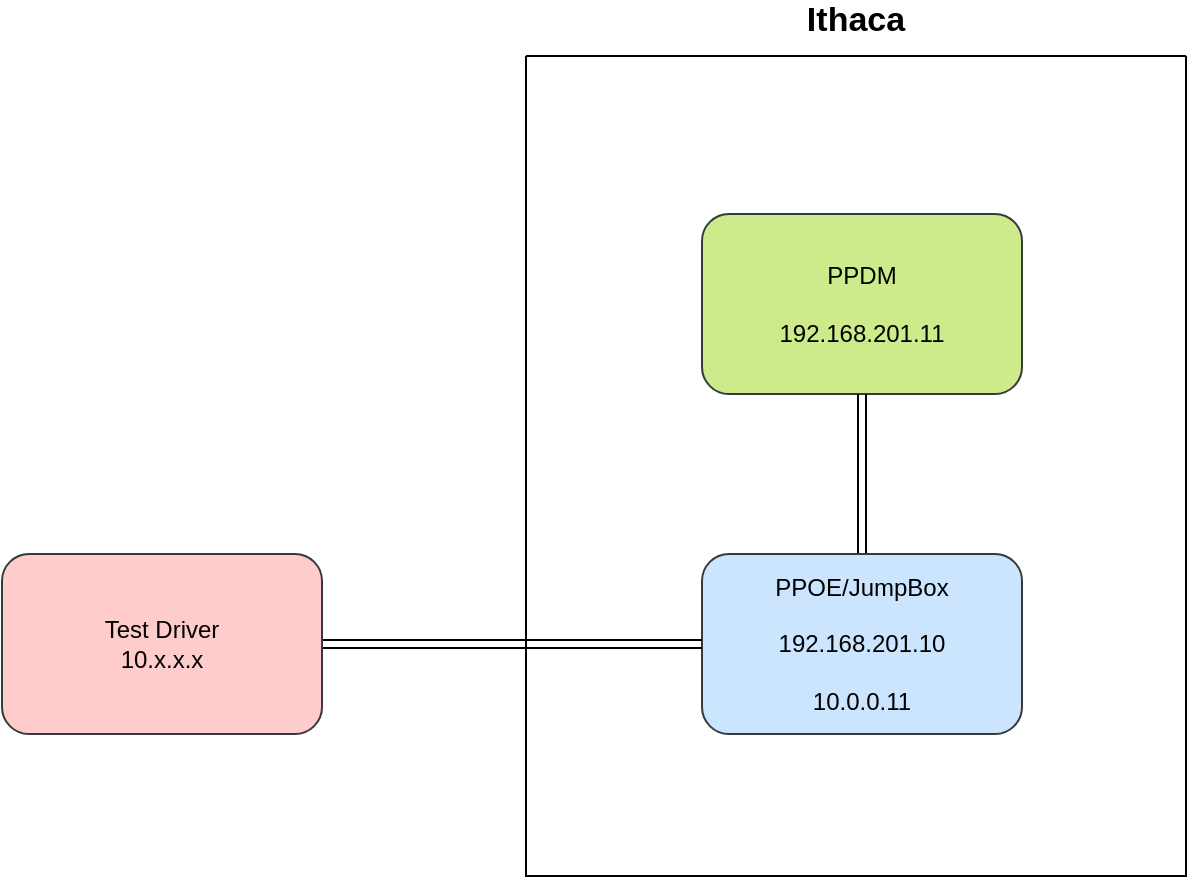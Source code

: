 <mxfile version="18.1.3" type="github" pages="6">
  <diagram id="Bkxy50IKsiNKSiQMQ5GI" name="第 1 页">
    <mxGraphModel dx="1422" dy="762" grid="1" gridSize="10" guides="1" tooltips="1" connect="1" arrows="1" fold="1" page="1" pageScale="1" pageWidth="850" pageHeight="1100" math="0" shadow="0">
      <root>
        <mxCell id="0" />
        <mxCell id="1" parent="0" />
        <mxCell id="oga4YW_WkxTU_n4CCLQq-3" value="Ithaca&#xa;&#xa;" style="swimlane;startSize=0;fontSize=17;" parent="1" vertex="1">
          <mxGeometry x="420" y="170" width="330" height="410" as="geometry" />
        </mxCell>
        <mxCell id="oga4YW_WkxTU_n4CCLQq-4" value="PPDM&lt;br&gt;&lt;br&gt;192.168.201.11" style="rounded=1;whiteSpace=wrap;html=1;fillColor=#cdeb8b;strokeColor=#36393d;" parent="oga4YW_WkxTU_n4CCLQq-3" vertex="1">
          <mxGeometry x="88" y="79" width="160" height="90" as="geometry" />
        </mxCell>
        <mxCell id="oga4YW_WkxTU_n4CCLQq-8" style="edgeStyle=orthogonalEdgeStyle;shape=link;rounded=0;orthogonalLoop=1;jettySize=auto;html=1;exitX=0.5;exitY=0;exitDx=0;exitDy=0;entryX=0.5;entryY=1;entryDx=0;entryDy=0;strokeWidth=1;" parent="oga4YW_WkxTU_n4CCLQq-3" source="oga4YW_WkxTU_n4CCLQq-5" target="oga4YW_WkxTU_n4CCLQq-4" edge="1">
          <mxGeometry relative="1" as="geometry" />
        </mxCell>
        <mxCell id="oga4YW_WkxTU_n4CCLQq-5" value="PPOE/JumpBox&lt;br&gt;&lt;br&gt;192.168.201.10&lt;br&gt;&lt;br&gt;10.0.0.11" style="rounded=1;whiteSpace=wrap;html=1;fillColor=#cce5ff;strokeColor=#36393d;" parent="oga4YW_WkxTU_n4CCLQq-3" vertex="1">
          <mxGeometry x="88" y="249" width="160" height="90" as="geometry" />
        </mxCell>
        <mxCell id="oga4YW_WkxTU_n4CCLQq-7" style="edgeStyle=orthogonalEdgeStyle;rounded=0;orthogonalLoop=1;jettySize=auto;html=1;exitX=1;exitY=0.5;exitDx=0;exitDy=0;strokeWidth=1;shape=link;" parent="1" source="oga4YW_WkxTU_n4CCLQq-6" target="oga4YW_WkxTU_n4CCLQq-5" edge="1">
          <mxGeometry relative="1" as="geometry" />
        </mxCell>
        <mxCell id="oga4YW_WkxTU_n4CCLQq-6" value="Test Driver&lt;br&gt;10.x.x.x" style="rounded=1;whiteSpace=wrap;html=1;fillColor=#ffcccc;strokeColor=#36393d;" parent="1" vertex="1">
          <mxGeometry x="158" y="419" width="160" height="90" as="geometry" />
        </mxCell>
      </root>
    </mxGraphModel>
  </diagram>
  <diagram id="jf82Mrod2rwPMMLKsx6l" name="第 2 页">
    <mxGraphModel dx="1422" dy="762" grid="1" gridSize="10" guides="1" tooltips="1" connect="1" arrows="1" fold="1" page="1" pageScale="1" pageWidth="850" pageHeight="1100" math="0" shadow="0">
      <root>
        <mxCell id="0" />
        <mxCell id="1" parent="0" />
        <mxCell id="huHhBWfmgGST86GyLKiZ-1" value="Ithaca&#xa;&#xa;" style="swimlane;startSize=0;fontSize=17;" parent="1" vertex="1">
          <mxGeometry x="420" y="170" width="330" height="410" as="geometry" />
        </mxCell>
        <mxCell id="huHhBWfmgGST86GyLKiZ-2" value="PPDM&lt;br&gt;&lt;br&gt;192.168.201.11&lt;br&gt;&lt;br&gt;&lt;font color=&quot;#cc0000&quot;&gt;&lt;b&gt;10.0.0.11&lt;/b&gt;&lt;/font&gt;" style="rounded=1;whiteSpace=wrap;html=1;fillColor=#cdeb8b;strokeColor=#36393d;" parent="huHhBWfmgGST86GyLKiZ-1" vertex="1">
          <mxGeometry x="88" y="79" width="160" height="90" as="geometry" />
        </mxCell>
        <mxCell id="huHhBWfmgGST86GyLKiZ-3" style="edgeStyle=orthogonalEdgeStyle;shape=link;rounded=0;orthogonalLoop=1;jettySize=auto;html=1;exitX=0.5;exitY=0;exitDx=0;exitDy=0;entryX=0.5;entryY=1;entryDx=0;entryDy=0;strokeWidth=1;" parent="huHhBWfmgGST86GyLKiZ-1" source="huHhBWfmgGST86GyLKiZ-4" target="huHhBWfmgGST86GyLKiZ-2" edge="1">
          <mxGeometry relative="1" as="geometry" />
        </mxCell>
        <mxCell id="huHhBWfmgGST86GyLKiZ-4" value="PPOE/JumpBox&lt;br&gt;&lt;br&gt;192.168.201.10&lt;br&gt;&lt;br&gt;10.0.0.10" style="rounded=1;whiteSpace=wrap;html=1;fillColor=#cce5ff;strokeColor=#36393d;" parent="huHhBWfmgGST86GyLKiZ-1" vertex="1">
          <mxGeometry x="88" y="249" width="160" height="90" as="geometry" />
        </mxCell>
        <mxCell id="huHhBWfmgGST86GyLKiZ-5" style="edgeStyle=orthogonalEdgeStyle;rounded=0;orthogonalLoop=1;jettySize=auto;html=1;exitX=1;exitY=0.25;exitDx=0;exitDy=0;strokeWidth=1;shape=link;entryX=0;entryY=0.75;entryDx=0;entryDy=0;strokeColor=#7EA6E0;" parent="1" source="huHhBWfmgGST86GyLKiZ-6" target="huHhBWfmgGST86GyLKiZ-2" edge="1">
          <mxGeometry relative="1" as="geometry" />
        </mxCell>
        <mxCell id="huHhBWfmgGST86GyLKiZ-7" style="edgeStyle=orthogonalEdgeStyle;rounded=0;orthogonalLoop=1;jettySize=auto;html=1;exitX=1;exitY=0.75;exitDx=0;exitDy=0;entryX=0;entryY=0.75;entryDx=0;entryDy=0;fontSize=17;fontColor=#CC0000;strokeWidth=1;shape=link;" parent="1" source="huHhBWfmgGST86GyLKiZ-6" target="huHhBWfmgGST86GyLKiZ-4" edge="1">
          <mxGeometry relative="1" as="geometry" />
        </mxCell>
        <mxCell id="huHhBWfmgGST86GyLKiZ-6" value="Test Driver&lt;br&gt;10.0.0.12" style="rounded=1;whiteSpace=wrap;html=1;fillColor=#ffcccc;strokeColor=#36393d;" parent="1" vertex="1">
          <mxGeometry x="158" y="419" width="160" height="90" as="geometry" />
        </mxCell>
      </root>
    </mxGraphModel>
  </diagram>
  <diagram id="4EUXxtqfrRbzzdeaVtAf" name="第 3 页">
    <mxGraphModel dx="1422" dy="762" grid="1" gridSize="10" guides="1" tooltips="1" connect="1" arrows="1" fold="1" page="1" pageScale="1" pageWidth="850" pageHeight="1100" math="0" shadow="0">
      <root>
        <mxCell id="0" />
        <mxCell id="1" parent="0" />
        <mxCell id="S4fum4pn6ugWSmS63CW3-1" value="Ithaca&#xa;&#xa;" style="swimlane;startSize=0;fontSize=17;" parent="1" vertex="1">
          <mxGeometry x="420" y="170" width="330" height="410" as="geometry" />
        </mxCell>
        <mxCell id="S4fum4pn6ugWSmS63CW3-2" value="PPDM&lt;br&gt;&lt;br&gt;192.168.201.11" style="rounded=1;whiteSpace=wrap;html=1;fillColor=#cdeb8b;strokeColor=#36393d;" parent="S4fum4pn6ugWSmS63CW3-1" vertex="1">
          <mxGeometry x="88" y="79" width="160" height="90" as="geometry" />
        </mxCell>
        <mxCell id="S4fum4pn6ugWSmS63CW3-3" style="edgeStyle=orthogonalEdgeStyle;shape=link;rounded=0;orthogonalLoop=1;jettySize=auto;html=1;exitX=0.25;exitY=0;exitDx=0;exitDy=0;entryX=0.25;entryY=1;entryDx=0;entryDy=0;strokeWidth=1;" parent="S4fum4pn6ugWSmS63CW3-1" source="S4fum4pn6ugWSmS63CW3-4" target="S4fum4pn6ugWSmS63CW3-2" edge="1">
          <mxGeometry relative="1" as="geometry" />
        </mxCell>
        <mxCell id="S4fum4pn6ugWSmS63CW3-8" style="edgeStyle=orthogonalEdgeStyle;shape=link;rounded=0;orthogonalLoop=1;jettySize=auto;html=1;exitX=0.75;exitY=0;exitDx=0;exitDy=0;entryX=0.75;entryY=1;entryDx=0;entryDy=0;fontSize=17;fontColor=#CC0000;strokeColor=#7EA6E0;strokeWidth=1;" parent="S4fum4pn6ugWSmS63CW3-1" source="S4fum4pn6ugWSmS63CW3-4" target="S4fum4pn6ugWSmS63CW3-2" edge="1">
          <mxGeometry relative="1" as="geometry" />
        </mxCell>
        <mxCell id="S4fum4pn6ugWSmS63CW3-4" value="PPOE/JumpBox&lt;br&gt;&lt;br&gt;192.168.201.10&lt;br&gt;&lt;br&gt;10.0.0.10" style="rounded=1;whiteSpace=wrap;html=1;fillColor=#cce5ff;strokeColor=#36393d;" parent="S4fum4pn6ugWSmS63CW3-1" vertex="1">
          <mxGeometry x="88" y="249" width="160" height="90" as="geometry" />
        </mxCell>
        <mxCell id="S4fum4pn6ugWSmS63CW3-9" value="Port 22" style="text;html=1;strokeColor=none;fillColor=none;align=center;verticalAlign=middle;whiteSpace=wrap;rounded=0;fontSize=11;fontColor=#7EA6E0;" parent="S4fum4pn6ugWSmS63CW3-1" vertex="1">
          <mxGeometry x="200" y="169" width="60" height="30" as="geometry" />
        </mxCell>
        <mxCell id="S4fum4pn6ugWSmS63CW3-10" value="Port 22" style="text;html=1;strokeColor=none;fillColor=none;align=center;verticalAlign=middle;whiteSpace=wrap;rounded=0;fontSize=11;fontColor=#000000;" parent="S4fum4pn6ugWSmS63CW3-1" vertex="1">
          <mxGeometry x="40" y="270" width="60" height="30" as="geometry" />
        </mxCell>
        <mxCell id="S4fum4pn6ugWSmS63CW3-11" value="Port 3022" style="text;html=1;strokeColor=none;fillColor=none;align=center;verticalAlign=middle;whiteSpace=wrap;rounded=0;fontSize=11;fontColor=#7EA6E0;" parent="S4fum4pn6ugWSmS63CW3-1" vertex="1">
          <mxGeometry x="31" y="315" width="60" height="30" as="geometry" />
        </mxCell>
        <mxCell id="S4fum4pn6ugWSmS63CW3-5" style="edgeStyle=orthogonalEdgeStyle;rounded=0;orthogonalLoop=1;jettySize=auto;html=1;exitX=1;exitY=0.75;exitDx=0;exitDy=0;strokeWidth=1;shape=link;entryX=0;entryY=0.75;entryDx=0;entryDy=0;strokeColor=#7EA6E0;" parent="1" source="S4fum4pn6ugWSmS63CW3-7" target="S4fum4pn6ugWSmS63CW3-4" edge="1">
          <mxGeometry relative="1" as="geometry" />
        </mxCell>
        <mxCell id="S4fum4pn6ugWSmS63CW3-6" style="edgeStyle=orthogonalEdgeStyle;rounded=0;orthogonalLoop=1;jettySize=auto;html=1;exitX=1;exitY=0.5;exitDx=0;exitDy=0;entryX=0;entryY=0.5;entryDx=0;entryDy=0;fontSize=17;fontColor=#CC0000;strokeWidth=1;shape=link;" parent="1" source="S4fum4pn6ugWSmS63CW3-7" target="S4fum4pn6ugWSmS63CW3-4" edge="1">
          <mxGeometry relative="1" as="geometry" />
        </mxCell>
        <mxCell id="S4fum4pn6ugWSmS63CW3-7" value="Test Driver&lt;br&gt;10.0.0.12" style="rounded=1;whiteSpace=wrap;html=1;fillColor=#ffcccc;strokeColor=#36393d;" parent="1" vertex="1">
          <mxGeometry x="158" y="419" width="160" height="90" as="geometry" />
        </mxCell>
      </root>
    </mxGraphModel>
  </diagram>
  <diagram id="jiqRZBYGb6HS4rSXDM1a" name="第 4 页">
    <mxGraphModel dx="1422" dy="762" grid="1" gridSize="10" guides="1" tooltips="1" connect="1" arrows="1" fold="1" page="1" pageScale="1" pageWidth="850" pageHeight="1100" math="0" shadow="0">
      <root>
        <mxCell id="0" />
        <mxCell id="1" parent="0" />
        <mxCell id="AjXgu7dC_Tw2mL1GwCkU-11" value="Test Driver&lt;br&gt;10.0.0.12&lt;br&gt;&lt;br&gt;&lt;br&gt;&lt;br&gt;&lt;br&gt;&lt;br&gt;&lt;br&gt;&lt;br&gt;&lt;br&gt;" style="rounded=1;whiteSpace=wrap;html=1;fillColor=#ffcccc;strokeColor=#36393d;" vertex="1" parent="1">
          <mxGeometry x="158" y="360" width="160" height="193" as="geometry" />
        </mxCell>
        <mxCell id="AjXgu7dC_Tw2mL1GwCkU-17" value="ecdm_build" style="sketch=0;outlineConnect=0;strokeColor=#d79b00;fillColor=#ffe6cc;dashed=0;verticalLabelPosition=bottom;verticalAlign=top;align=center;html=1;fontSize=12;fontStyle=0;aspect=fixed;shape=mxgraph.aws4.resourceIcon;resIcon=mxgraph.aws4.container_1;points=[[1,0.14,0,0,0],[1,0.29,0,0,0],[1,0.43,0,0,0],[1,0.57,0,0,0],[1,0.71,0,0,0],[1,0.86,0,0,0]];" vertex="1" parent="1">
          <mxGeometry x="188" y="424" width="100" height="100" as="geometry" />
        </mxCell>
        <mxCell id="AjXgu7dC_Tw2mL1GwCkU-10" style="edgeStyle=orthogonalEdgeStyle;rounded=0;orthogonalLoop=1;jettySize=auto;html=1;exitX=1;exitY=0.43;exitDx=0;exitDy=0;entryX=0;entryY=0.5;entryDx=0;entryDy=0;fontSize=17;fontColor=#CC0000;strokeWidth=1;shape=link;exitPerimeter=0;" edge="1" parent="1" source="AjXgu7dC_Tw2mL1GwCkU-17" target="AjXgu7dC_Tw2mL1GwCkU-2">
          <mxGeometry relative="1" as="geometry">
            <mxPoint x="508" y="464" as="targetPoint" />
          </mxGeometry>
        </mxCell>
        <mxCell id="QoyC1nqT-qD0J6lp7DfW-13" value="Ithaca&#xa;&#xa;" style="swimlane;startSize=0;fontSize=17;fillColor=#dae8fc;strokeColor=#6c8ebf;" vertex="1" parent="1">
          <mxGeometry x="420" y="660" width="330" height="410" as="geometry" />
        </mxCell>
        <mxCell id="QoyC1nqT-qD0J6lp7DfW-14" value="PPDM&lt;br&gt;&lt;br&gt;192.168.201.11" style="rounded=1;whiteSpace=wrap;html=1;fillColor=#cdeb8b;strokeColor=#36393d;" vertex="1" parent="QoyC1nqT-qD0J6lp7DfW-13">
          <mxGeometry x="88" y="79" width="160" height="90" as="geometry" />
        </mxCell>
        <mxCell id="QoyC1nqT-qD0J6lp7DfW-15" style="edgeStyle=orthogonalEdgeStyle;shape=link;rounded=0;orthogonalLoop=1;jettySize=auto;html=1;exitX=0.25;exitY=0;exitDx=0;exitDy=0;entryX=0.25;entryY=1;entryDx=0;entryDy=0;strokeWidth=1;" edge="1" parent="QoyC1nqT-qD0J6lp7DfW-13" source="QoyC1nqT-qD0J6lp7DfW-17" target="QoyC1nqT-qD0J6lp7DfW-14">
          <mxGeometry relative="1" as="geometry" />
        </mxCell>
        <mxCell id="QoyC1nqT-qD0J6lp7DfW-16" style="edgeStyle=orthogonalEdgeStyle;shape=link;rounded=0;orthogonalLoop=1;jettySize=auto;html=1;exitX=0.75;exitY=0;exitDx=0;exitDy=0;entryX=0.75;entryY=1;entryDx=0;entryDy=0;fontSize=17;fontColor=#CC0000;strokeColor=#7EA6E0;strokeWidth=1;" edge="1" parent="QoyC1nqT-qD0J6lp7DfW-13" source="QoyC1nqT-qD0J6lp7DfW-17" target="QoyC1nqT-qD0J6lp7DfW-14">
          <mxGeometry relative="1" as="geometry" />
        </mxCell>
        <mxCell id="QoyC1nqT-qD0J6lp7DfW-17" value="PPOE/JumpBox&lt;br&gt;&lt;br&gt;192.168.201.10&lt;br&gt;&lt;br&gt;10.0.0.10" style="rounded=1;whiteSpace=wrap;html=1;fillColor=#cce5ff;strokeColor=#36393d;" vertex="1" parent="QoyC1nqT-qD0J6lp7DfW-13">
          <mxGeometry x="88" y="249" width="160" height="90" as="geometry" />
        </mxCell>
        <mxCell id="QoyC1nqT-qD0J6lp7DfW-18" value="Port 22" style="text;html=1;strokeColor=none;fillColor=none;align=center;verticalAlign=middle;whiteSpace=wrap;rounded=0;fontSize=11;fontColor=#7EA6E0;" vertex="1" parent="QoyC1nqT-qD0J6lp7DfW-13">
          <mxGeometry x="200" y="169" width="60" height="30" as="geometry" />
        </mxCell>
        <mxCell id="QoyC1nqT-qD0J6lp7DfW-20" value="Port 3022" style="text;html=1;strokeColor=none;fillColor=none;align=center;verticalAlign=middle;whiteSpace=wrap;rounded=0;fontSize=11;fontColor=#7EA6E0;" vertex="1" parent="QoyC1nqT-qD0J6lp7DfW-13">
          <mxGeometry x="31" y="315" width="60" height="30" as="geometry" />
        </mxCell>
        <mxCell id="QoyC1nqT-qD0J6lp7DfW-21" value="Test Driver&lt;br&gt;10.0.0.12&lt;br&gt;&lt;br&gt;&lt;br&gt;&lt;br&gt;" style="rounded=1;whiteSpace=wrap;html=1;fillColor=#ffcccc;strokeColor=#36393d;" vertex="1" parent="1">
          <mxGeometry x="158" y="784" width="160" height="259" as="geometry" />
        </mxCell>
        <mxCell id="QoyC1nqT-qD0J6lp7DfW-22" value="ecdm_build" style="sketch=0;outlineConnect=0;strokeColor=#d79b00;fillColor=#ffe6cc;dashed=0;verticalLabelPosition=bottom;verticalAlign=top;align=center;html=1;fontSize=12;fontStyle=0;aspect=fixed;shape=mxgraph.aws4.resourceIcon;resIcon=mxgraph.aws4.container_1;points=[[1,0.14,0,0,0],[1,0.29,0,0,0],[1,0.43,0,0,0],[1,0.57,0,0,0],[1,0.71,0,0,0],[1,0.86,0,0,0]];" vertex="1" parent="1">
          <mxGeometry x="188" y="914" width="100" height="100" as="geometry" />
        </mxCell>
        <mxCell id="QoyC1nqT-qD0J6lp7DfW-23" style="edgeStyle=orthogonalEdgeStyle;rounded=0;orthogonalLoop=1;jettySize=auto;html=1;exitX=1;exitY=0.71;exitDx=0;exitDy=0;strokeWidth=1;shape=link;entryX=0;entryY=0.75;entryDx=0;entryDy=0;strokeColor=#7EA6E0;exitPerimeter=0;" edge="1" parent="1" source="QoyC1nqT-qD0J6lp7DfW-22" target="QoyC1nqT-qD0J6lp7DfW-17">
          <mxGeometry relative="1" as="geometry" />
        </mxCell>
        <mxCell id="QoyC1nqT-qD0J6lp7DfW-24" style="edgeStyle=orthogonalEdgeStyle;rounded=0;orthogonalLoop=1;jettySize=auto;html=1;exitX=1;exitY=0.29;exitDx=0;exitDy=0;entryX=0;entryY=0.5;entryDx=0;entryDy=0;fontSize=17;fontColor=#CC0000;strokeWidth=1;shape=link;exitPerimeter=0;" edge="1" parent="1" source="QoyC1nqT-qD0J6lp7DfW-22" target="QoyC1nqT-qD0J6lp7DfW-17">
          <mxGeometry relative="1" as="geometry" />
        </mxCell>
        <mxCell id="AjXgu7dC_Tw2mL1GwCkU-2" value="PPDM&lt;br&gt;&lt;br&gt;10.0.0.10" style="rounded=1;whiteSpace=wrap;html=1;fillColor=#cdeb8b;strokeColor=#36393d;" vertex="1" parent="1">
          <mxGeometry x="510" y="407" width="160" height="120" as="geometry" />
        </mxCell>
        <mxCell id="QoyC1nqT-qD0J6lp7DfW-25" value="Port 22" style="text;html=1;strokeColor=none;fillColor=none;align=center;verticalAlign=middle;whiteSpace=wrap;rounded=0;fontSize=11;fontColor=#000000;" vertex="1" parent="1">
          <mxGeometry x="470" y="940" width="60" height="30" as="geometry" />
        </mxCell>
        <mxCell id="QoyC1nqT-qD0J6lp7DfW-19" value="Port 22" style="text;html=1;strokeColor=none;fillColor=none;align=center;verticalAlign=middle;whiteSpace=wrap;rounded=0;fontSize=11;fontColor=#000000;" vertex="1" parent="1">
          <mxGeometry x="461" y="467" width="60" height="30" as="geometry" />
        </mxCell>
      </root>
    </mxGraphModel>
  </diagram>
  <diagram id="8b8qMF5hrfjYmxKQZ8HN" name="第 5 页">
    <mxGraphModel dx="2272" dy="762" grid="1" gridSize="10" guides="1" tooltips="1" connect="1" arrows="1" fold="1" page="1" pageScale="1" pageWidth="850" pageHeight="1100" math="0" shadow="0">
      <root>
        <mxCell id="0" />
        <mxCell id="1" parent="0" />
        <mxCell id="4724BP55fRjmRSsvDsmV-6" value="commom-netutils" style="shape=folder;fontStyle=1;spacingTop=10;tabWidth=40;tabHeight=14;tabPosition=left;html=1;labelPosition=center;verticalLabelPosition=top;align=center;verticalAlign=bottom;fontSize=19;" vertex="1" parent="1">
          <mxGeometry x="-170" y="310" width="740" height="460" as="geometry" />
        </mxCell>
        <mxCell id="4724BP55fRjmRSsvDsmV-2" value="SshShellFactory" style="swimlane;fontStyle=1;align=center;verticalAlign=top;childLayout=stackLayout;horizontal=1;startSize=26;horizontalStack=0;resizeParent=1;resizeParentMax=0;resizeLast=0;collapsible=1;marginBottom=0;" vertex="1" parent="1">
          <mxGeometry x="250" y="405" width="220" height="86" as="geometry" />
        </mxCell>
        <mxCell id="4724BP55fRjmRSsvDsmV-3" value="+ getShell(host, user, password)" style="text;strokeColor=none;fillColor=none;align=left;verticalAlign=top;spacingLeft=4;spacingRight=4;overflow=hidden;rotatable=0;points=[[0,0.5],[1,0.5]];portConstraint=eastwest;" vertex="1" parent="4724BP55fRjmRSsvDsmV-2">
          <mxGeometry y="26" width="220" height="26" as="geometry" />
        </mxCell>
        <mxCell id="rHSIyBVV7zO0YeIslzKi-2" value="" style="line;strokeWidth=1;fillColor=none;align=left;verticalAlign=middle;spacingTop=-1;spacingLeft=3;spacingRight=3;rotatable=0;labelPosition=right;points=[];portConstraint=eastwest;" vertex="1" parent="4724BP55fRjmRSsvDsmV-2">
          <mxGeometry y="52" width="220" height="8" as="geometry" />
        </mxCell>
        <mxCell id="rHSIyBVV7zO0YeIslzKi-1" value="+ getShell(host, user, bashKey)" style="text;strokeColor=none;fillColor=none;align=left;verticalAlign=top;spacingLeft=4;spacingRight=4;overflow=hidden;rotatable=0;points=[[0,0.5],[1,0.5]];portConstraint=eastwest;fontColor=#CC0000;fontStyle=1" vertex="1" parent="4724BP55fRjmRSsvDsmV-2">
          <mxGeometry y="60" width="220" height="26" as="geometry" />
        </mxCell>
        <mxCell id="4724BP55fRjmRSsvDsmV-8" value="SshShell" style="swimlane;fontStyle=1;align=center;verticalAlign=top;childLayout=stackLayout;horizontal=1;startSize=26;horizontalStack=0;resizeParent=1;resizeParentMax=0;resizeLast=0;collapsible=1;marginBottom=0;" vertex="1" parent="1">
          <mxGeometry x="-60" y="405" width="220" height="290" as="geometry" />
        </mxCell>
        <mxCell id="4724BP55fRjmRSsvDsmV-9" value="+ field: type" style="text;strokeColor=none;fillColor=none;align=left;verticalAlign=top;spacingLeft=4;spacingRight=4;overflow=hidden;rotatable=0;points=[[0,0.5],[1,0.5]];portConstraint=eastwest;" vertex="1" parent="4724BP55fRjmRSsvDsmV-8">
          <mxGeometry y="26" width="220" height="26" as="geometry" />
        </mxCell>
        <mxCell id="4724BP55fRjmRSsvDsmV-10" value="" style="line;strokeWidth=1;fillColor=none;align=left;verticalAlign=middle;spacingTop=-1;spacingLeft=3;spacingRight=3;rotatable=0;labelPosition=right;points=[];portConstraint=eastwest;" vertex="1" parent="4724BP55fRjmRSsvDsmV-8">
          <mxGeometry y="52" width="220" height="8" as="geometry" />
        </mxCell>
        <mxCell id="4724BP55fRjmRSsvDsmV-11" value="+ execute(command)" style="text;strokeColor=none;fillColor=none;align=left;verticalAlign=top;spacingLeft=4;spacingRight=4;overflow=hidden;rotatable=0;points=[[0,0.5],[1,0.5]];portConstraint=eastwest;" vertex="1" parent="4724BP55fRjmRSsvDsmV-8">
          <mxGeometry y="60" width="220" height="26" as="geometry" />
        </mxCell>
        <mxCell id="4724BP55fRjmRSsvDsmV-15" value="" style="line;strokeWidth=1;fillColor=none;align=left;verticalAlign=middle;spacingTop=-1;spacingLeft=3;spacingRight=3;rotatable=0;labelPosition=right;points=[];portConstraint=eastwest;" vertex="1" parent="4724BP55fRjmRSsvDsmV-8">
          <mxGeometry y="86" width="220" height="8" as="geometry" />
        </mxCell>
        <mxCell id="4724BP55fRjmRSsvDsmV-13" value="+ execute(localFile)" style="text;strokeColor=none;fillColor=none;align=left;verticalAlign=top;spacingLeft=4;spacingRight=4;overflow=hidden;rotatable=0;points=[[0,0.5],[1,0.5]];portConstraint=eastwest;" vertex="1" parent="4724BP55fRjmRSsvDsmV-8">
          <mxGeometry y="94" width="220" height="26" as="geometry" />
        </mxCell>
        <mxCell id="4724BP55fRjmRSsvDsmV-18" value="" style="line;strokeWidth=1;fillColor=none;align=left;verticalAlign=middle;spacingTop=-1;spacingLeft=3;spacingRight=3;rotatable=0;labelPosition=right;points=[];portConstraint=eastwest;" vertex="1" parent="4724BP55fRjmRSsvDsmV-8">
          <mxGeometry y="120" width="220" height="8" as="geometry" />
        </mxCell>
        <mxCell id="4724BP55fRjmRSsvDsmV-17" value="+ executeResource(resource)" style="text;strokeColor=none;fillColor=none;align=left;verticalAlign=top;spacingLeft=4;spacingRight=4;overflow=hidden;rotatable=0;points=[[0,0.5],[1,0.5]];portConstraint=eastwest;" vertex="1" parent="4724BP55fRjmRSsvDsmV-8">
          <mxGeometry y="128" width="220" height="26" as="geometry" />
        </mxCell>
        <mxCell id="4724BP55fRjmRSsvDsmV-16" value="" style="line;strokeWidth=1;fillColor=none;align=left;verticalAlign=middle;spacingTop=-1;spacingLeft=3;spacingRight=3;rotatable=0;labelPosition=right;points=[];portConstraint=eastwest;" vertex="1" parent="4724BP55fRjmRSsvDsmV-8">
          <mxGeometry y="154" width="220" height="8" as="geometry" />
        </mxCell>
        <mxCell id="4724BP55fRjmRSsvDsmV-14" value="+ upload(from, to)" style="text;strokeColor=none;fillColor=none;align=left;verticalAlign=top;spacingLeft=4;spacingRight=4;overflow=hidden;rotatable=0;points=[[0,0.5],[1,0.5]];portConstraint=eastwest;" vertex="1" parent="4724BP55fRjmRSsvDsmV-8">
          <mxGeometry y="162" width="220" height="26" as="geometry" />
        </mxCell>
        <mxCell id="4724BP55fRjmRSsvDsmV-22" value="" style="line;strokeWidth=1;fillColor=none;align=left;verticalAlign=middle;spacingTop=-1;spacingLeft=3;spacingRight=3;rotatable=0;labelPosition=right;points=[];portConstraint=eastwest;" vertex="1" parent="4724BP55fRjmRSsvDsmV-8">
          <mxGeometry y="188" width="220" height="8" as="geometry" />
        </mxCell>
        <mxCell id="4724BP55fRjmRSsvDsmV-21" value="+ download(from, to)" style="text;strokeColor=none;fillColor=none;align=left;verticalAlign=top;spacingLeft=4;spacingRight=4;overflow=hidden;rotatable=0;points=[[0,0.5],[1,0.5]];portConstraint=eastwest;" vertex="1" parent="4724BP55fRjmRSsvDsmV-8">
          <mxGeometry y="196" width="220" height="26" as="geometry" />
        </mxCell>
        <mxCell id="4724BP55fRjmRSsvDsmV-23" value="" style="line;strokeWidth=1;fillColor=none;align=left;verticalAlign=middle;spacingTop=-1;spacingLeft=3;spacingRight=3;rotatable=0;labelPosition=right;points=[];portConstraint=eastwest;" vertex="1" parent="4724BP55fRjmRSsvDsmV-8">
          <mxGeometry y="222" width="220" height="8" as="geometry" />
        </mxCell>
        <mxCell id="4724BP55fRjmRSsvDsmV-20" value="+ uploadDir(from, to)" style="text;strokeColor=none;fillColor=none;align=left;verticalAlign=top;spacingLeft=4;spacingRight=4;overflow=hidden;rotatable=0;points=[[0,0.5],[1,0.5]];portConstraint=eastwest;fontColor=#0000CC;fontStyle=1" vertex="1" parent="4724BP55fRjmRSsvDsmV-8">
          <mxGeometry y="230" width="220" height="26" as="geometry" />
        </mxCell>
        <mxCell id="4724BP55fRjmRSsvDsmV-24" value="" style="line;strokeWidth=1;fillColor=none;align=left;verticalAlign=middle;spacingTop=-1;spacingLeft=3;spacingRight=3;rotatable=0;labelPosition=right;points=[];portConstraint=eastwest;" vertex="1" parent="4724BP55fRjmRSsvDsmV-8">
          <mxGeometry y="256" width="220" height="8" as="geometry" />
        </mxCell>
        <mxCell id="4724BP55fRjmRSsvDsmV-19" value="+ downloadDir(from, to)" style="text;strokeColor=none;fillColor=none;align=left;verticalAlign=top;spacingLeft=4;spacingRight=4;overflow=hidden;rotatable=0;points=[[0,0.5],[1,0.5]];portConstraint=eastwest;fontColor=#0000CC;fontStyle=1" vertex="1" parent="4724BP55fRjmRSsvDsmV-8">
          <mxGeometry y="264" width="220" height="26" as="geometry" />
        </mxCell>
        <mxCell id="4724BP55fRjmRSsvDsmV-25" value="SshUtils" style="swimlane;fontStyle=1;align=center;verticalAlign=top;childLayout=stackLayout;horizontal=1;startSize=26;horizontalStack=0;resizeParent=1;resizeParentMax=0;resizeLast=0;collapsible=1;marginBottom=0;fontColor=#CC0000;strokeColor=#CC0000;" vertex="1" parent="1">
          <mxGeometry x="250" y="575" width="220" height="120" as="geometry" />
        </mxCell>
        <mxCell id="4724BP55fRjmRSsvDsmV-26" value="+ getBashKey(host, port, password)" style="text;strokeColor=none;fillColor=none;align=left;verticalAlign=top;spacingLeft=4;spacingRight=4;overflow=hidden;rotatable=0;points=[[0,0.5],[1,0.5]];portConstraint=eastwest;fontSize=11;fontColor=#CC0000;fontStyle=1" vertex="1" parent="4724BP55fRjmRSsvDsmV-25">
          <mxGeometry y="26" width="220" height="26" as="geometry" />
        </mxCell>
        <mxCell id="4724BP55fRjmRSsvDsmV-28" value="" style="line;strokeWidth=1;fillColor=none;align=left;verticalAlign=middle;spacingTop=-1;spacingLeft=3;spacingRight=3;rotatable=0;labelPosition=right;points=[];portConstraint=eastwest;" vertex="1" parent="4724BP55fRjmRSsvDsmV-25">
          <mxGeometry y="52" width="220" height="8" as="geometry" />
        </mxCell>
        <mxCell id="4724BP55fRjmRSsvDsmV-27" value="+ createSshTunnel(jumpHost, targetHost, &#xa;                         forwardPort, targetPort )" style="text;strokeColor=none;fillColor=none;align=left;verticalAlign=top;spacingLeft=4;spacingRight=4;overflow=hidden;rotatable=0;points=[[0,0.5],[1,0.5]];portConstraint=eastwest;fontSize=11;fontColor=#CC0000;fontStyle=1" vertex="1" parent="4724BP55fRjmRSsvDsmV-25">
          <mxGeometry y="60" width="220" height="60" as="geometry" />
        </mxCell>
      </root>
    </mxGraphModel>
  </diagram>
  <diagram id="740oTKeX3I4TUpT-1-jB" name="第 6 页">
    <mxGraphModel dx="1422" dy="762" grid="1" gridSize="10" guides="1" tooltips="1" connect="1" arrows="1" fold="1" page="1" pageScale="1" pageWidth="850" pageHeight="1100" math="0" shadow="0">
      <root>
        <mxCell id="0" />
        <mxCell id="1" parent="0" />
        <mxCell id="CekH5Kq74jWOCt3zrzJ_-3" value="" style="edgeStyle=orthogonalEdgeStyle;rounded=0;orthogonalLoop=1;jettySize=auto;html=1;fontSize=12;fontColor=#000000;" edge="1" parent="1" source="CekH5Kq74jWOCt3zrzJ_-1" target="CekH5Kq74jWOCt3zrzJ_-2">
          <mxGeometry relative="1" as="geometry" />
        </mxCell>
        <mxCell id="73iCUMYQji1cVSem_gQt-3" style="edgeStyle=orthogonalEdgeStyle;shape=link;rounded=0;orthogonalLoop=1;jettySize=auto;html=1;exitX=0.5;exitY=1;exitDx=0;exitDy=0;entryX=0.5;entryY=0;entryDx=0;entryDy=0;dashed=1;fontSize=11;fontColor=#000000;" edge="1" parent="1" source="CekH5Kq74jWOCt3zrzJ_-1">
          <mxGeometry relative="1" as="geometry">
            <mxPoint x="160" y="200" as="targetPoint" />
          </mxGeometry>
        </mxCell>
        <mxCell id="CekH5Kq74jWOCt3zrzJ_-1" value="Create SSH Tunnel on Jump Host" style="rounded=1;whiteSpace=wrap;html=1;fontSize=12;fillColor=#b1ddf0;strokeColor=#10739e;" vertex="1" parent="1">
          <mxGeometry x="80" y="80" width="160" height="80" as="geometry" />
        </mxCell>
        <mxCell id="CekH5Kq74jWOCt3zrzJ_-6" value="" style="edgeStyle=orthogonalEdgeStyle;rounded=0;orthogonalLoop=1;jettySize=auto;html=1;fontSize=12;fontColor=#000000;" edge="1" parent="1" source="CekH5Kq74jWOCt3zrzJ_-2" target="CekH5Kq74jWOCt3zrzJ_-5">
          <mxGeometry relative="1" as="geometry" />
        </mxCell>
        <mxCell id="73iCUMYQji1cVSem_gQt-2" style="edgeStyle=orthogonalEdgeStyle;shape=link;rounded=0;orthogonalLoop=1;jettySize=auto;html=1;exitX=0.5;exitY=1;exitDx=0;exitDy=0;entryX=0.5;entryY=0;entryDx=0;entryDy=0;dashed=1;fontSize=11;fontColor=#000000;" edge="1" parent="1" source="CekH5Kq74jWOCt3zrzJ_-2" target="n01JXzXCgT40Mq6bpjW0-2">
          <mxGeometry relative="1" as="geometry" />
        </mxCell>
        <mxCell id="CekH5Kq74jWOCt3zrzJ_-2" value="Get Bash Key from Jump Host on Forward Port" style="rounded=1;whiteSpace=wrap;html=1;fontSize=12;fillColor=#b1ddf0;strokeColor=#10739e;" vertex="1" parent="1">
          <mxGeometry x="320" y="80" width="160" height="80" as="geometry" />
        </mxCell>
        <mxCell id="73iCUMYQji1cVSem_gQt-1" style="edgeStyle=orthogonalEdgeStyle;rounded=0;orthogonalLoop=1;jettySize=auto;html=1;exitX=0.5;exitY=1;exitDx=0;exitDy=0;entryX=0.5;entryY=0;entryDx=0;entryDy=0;fontSize=11;fontColor=#000000;shape=link;dashed=1;" edge="1" parent="1" source="CekH5Kq74jWOCt3zrzJ_-5" target="n01JXzXCgT40Mq6bpjW0-3">
          <mxGeometry relative="1" as="geometry" />
        </mxCell>
        <mxCell id="CekH5Kq74jWOCt3zrzJ_-5" value="Get SSH Shell with Jump Host, Forward Port, PPDM User and PPDM Bash Key" style="rounded=1;whiteSpace=wrap;html=1;fontSize=12;fillColor=#b1ddf0;strokeColor=#10739e;" vertex="1" parent="1">
          <mxGeometry x="560" y="80" width="160" height="80" as="geometry" />
        </mxCell>
        <mxCell id="n01JXzXCgT40Mq6bpjW0-2" value="&lt;span style=&quot;font-weight: 700; font-size: 12px;&quot;&gt;SshUtils.&lt;br style=&quot;font-size: 12px;&quot;&gt;&lt;/span&gt;&lt;span style=&quot;font-size: 11px;&quot;&gt;&amp;nbsp; &amp;nbsp; getBashKey(host, port,&lt;br style=&quot;&quot;&gt;&amp;nbsp; &amp;nbsp; &amp;nbsp; &amp;nbsp; &amp;nbsp; &amp;nbsp; &amp;nbsp; &amp;nbsp; &amp;nbsp; &amp;nbsp; &amp;nbsp; &amp;nbsp; password)&lt;/span&gt;" style="rounded=0;whiteSpace=wrap;html=1;fontSize=12;dashed=1;align=left;fontColor=#4D4D4D;" vertex="1" parent="1">
          <mxGeometry x="320" y="200" width="160" height="80" as="geometry" />
        </mxCell>
        <mxCell id="n01JXzXCgT40Mq6bpjW0-3" value="&lt;div style=&quot;font-size: 12px;&quot;&gt;&lt;span style=&quot;font-weight: 700; font-size: 12px;&quot;&gt;&lt;font style=&quot;font-size: 12px;&quot;&gt;SshShellFactory.&lt;/font&gt;&lt;/span&gt;&lt;/div&gt;&lt;div style=&quot;font-size: 11px;&quot;&gt;&lt;span style=&quot;background-color: initial;&quot;&gt;&lt;font style=&quot;font-size: 11px;&quot;&gt;&amp;nbsp; &amp;nbsp;&lt;/font&gt;&lt;font style=&quot;font-size: 11px;&quot;&gt; &amp;nbsp;getShell(host, user,&amp;nbsp;&amp;nbsp;&lt;/font&gt;&lt;/span&gt;&lt;/div&gt;&lt;div style=&quot;font-size: 11px;&quot;&gt;&lt;span style=&quot;background-color: initial;&quot;&gt;&lt;font style=&quot;font-size: 11px;&quot;&gt;&amp;nbsp; &amp;nbsp; &amp;nbsp; &amp;nbsp; &amp;nbsp; &amp;nbsp; &amp;nbsp; &amp;nbsp; &amp;nbsp; bashKey)&lt;/font&gt;&lt;/span&gt;&lt;/div&gt;" style="rounded=0;whiteSpace=wrap;html=1;fontSize=12;dashed=1;fontColor=#4D4D4D;align=left;" vertex="1" parent="1">
          <mxGeometry x="560" y="200" width="160" height="80" as="geometry" />
        </mxCell>
        <mxCell id="Ij7oxp5-J89-g3eiUXAm-2" value="" style="edgeStyle=orthogonalEdgeStyle;shape=link;rounded=0;orthogonalLoop=1;jettySize=auto;html=1;dashed=1;fontSize=12;fontColor=#4D4D4D;" edge="1" parent="1" source="Ij7oxp5-J89-g3eiUXAm-1" target="CekH5Kq74jWOCt3zrzJ_-1">
          <mxGeometry relative="1" as="geometry" />
        </mxCell>
        <mxCell id="Ij7oxp5-J89-g3eiUXAm-1" value="&lt;span style=&quot;font-weight: 700; font-size: 12px;&quot;&gt;SshUtils.&lt;br style=&quot;font-size: 12px;&quot;&gt;&lt;/span&gt;&lt;span style=&quot;font-size: 12px; font-weight: 700;&quot;&gt;&amp;nbsp;&lt;/span&gt;&lt;font style=&quot;font-size: 11px;&quot;&gt;&amp;nbsp;createSshTunnel(jumpHost, targetHost, forwardPort, targetPort )&lt;/font&gt;" style="rounded=0;whiteSpace=wrap;html=1;fontSize=12;dashed=1;align=left;fontColor=#4D4D4D;" vertex="1" parent="1">
          <mxGeometry x="80" y="200" width="160" height="80" as="geometry" />
        </mxCell>
        <mxCell id="6hfd6yAmbYY1FiIGMElx-1" value="Perform SSH Action with SSH Shell" style="rounded=1;whiteSpace=wrap;html=1;fontSize=12;fillColor=#b1ddf0;strokeColor=#10739e;" vertex="1" parent="1">
          <mxGeometry x="800" y="80" width="160" height="80" as="geometry" />
        </mxCell>
        <mxCell id="6hfd6yAmbYY1FiIGMElx-3" value="" style="edgeStyle=orthogonalEdgeStyle;rounded=0;orthogonalLoop=1;jettySize=auto;html=1;fontSize=12;fontColor=#000000;entryX=0;entryY=0.5;entryDx=0;entryDy=0;" edge="1" parent="1" target="6hfd6yAmbYY1FiIGMElx-1">
          <mxGeometry relative="1" as="geometry">
            <mxPoint x="720" y="120" as="sourcePoint" />
            <mxPoint x="570" y="130" as="targetPoint" />
          </mxGeometry>
        </mxCell>
        <mxCell id="6hfd6yAmbYY1FiIGMElx-4" style="edgeStyle=orthogonalEdgeStyle;rounded=0;orthogonalLoop=1;jettySize=auto;html=1;exitX=0.5;exitY=1;exitDx=0;exitDy=0;entryX=0.5;entryY=0;entryDx=0;entryDy=0;fontSize=11;fontColor=#000000;shape=link;dashed=1;" edge="1" parent="1" target="6hfd6yAmbYY1FiIGMElx-5">
          <mxGeometry relative="1" as="geometry">
            <mxPoint x="880" y="160" as="sourcePoint" />
          </mxGeometry>
        </mxCell>
        <mxCell id="6hfd6yAmbYY1FiIGMElx-5" value="&lt;div style=&quot;font-size: 12px;&quot;&gt;&lt;span style=&quot;font-weight: 700; font-size: 12px;&quot;&gt;&lt;font style=&quot;font-size: 12px;&quot;&gt;SshShell.&lt;/font&gt;&lt;/span&gt;&lt;/div&gt;&lt;div style=&quot;font-size: 11px;&quot;&gt;&lt;span style=&quot;background-color: initial;&quot;&gt;&lt;font style=&quot;font-size: 11px;&quot;&gt;&amp;nbsp; &amp;nbsp;&lt;/font&gt;&lt;font style=&quot;font-size: 11px;&quot;&gt;&amp;nbsp;execute(command&lt;/font&gt;&lt;/span&gt;&lt;span style=&quot;background-color: initial;&quot;&gt;)&lt;/span&gt;&lt;/div&gt;&lt;div style=&quot;font-size: 11px;&quot;&gt;&lt;span style=&quot;background-color: initial;&quot;&gt;&amp;nbsp; &amp;nbsp; upload(file)&lt;/span&gt;&lt;/div&gt;&lt;div style=&quot;font-size: 11px;&quot;&gt;&lt;span style=&quot;background-color: initial;&quot;&gt;&amp;nbsp; &amp;nbsp; download(file)&lt;/span&gt;&lt;/div&gt;&lt;div style=&quot;font-size: 11px;&quot;&gt;&lt;span style=&quot;background-color: initial;&quot;&gt;&amp;nbsp; &amp;nbsp; &amp;nbsp;...&lt;/span&gt;&lt;/div&gt;" style="rounded=0;whiteSpace=wrap;html=1;fontSize=12;dashed=1;fontColor=#4D4D4D;align=left;" vertex="1" parent="1">
          <mxGeometry x="800" y="200" width="160" height="80" as="geometry" />
        </mxCell>
        <mxCell id="M3asxT9QUIrQIb91wiTj-1" style="edgeStyle=orthogonalEdgeStyle;rounded=0;orthogonalLoop=1;jettySize=auto;html=1;exitX=0.5;exitY=1;exitDx=0;exitDy=0;entryX=0.5;entryY=0;entryDx=0;entryDy=0;fontSize=11;fontColor=#000000;shape=link;dashed=1;" edge="1" parent="1" source="M3asxT9QUIrQIb91wiTj-2" target="M3asxT9QUIrQIb91wiTj-3">
          <mxGeometry relative="1" as="geometry" />
        </mxCell>
        <mxCell id="M3asxT9QUIrQIb91wiTj-2" value="Get SSH Shell with PPDM Host, PPDM Port, PPDM user and PPDM Password" style="rounded=1;whiteSpace=wrap;html=1;fontSize=12;fillColor=#bac8d3;strokeColor=#23445d;" vertex="1" parent="1">
          <mxGeometry x="80" y="360" width="160" height="80" as="geometry" />
        </mxCell>
        <mxCell id="M3asxT9QUIrQIb91wiTj-3" value="&lt;div style=&quot;font-size: 12px;&quot;&gt;&lt;span style=&quot;font-weight: 700; font-size: 12px;&quot;&gt;&lt;font style=&quot;font-size: 12px;&quot;&gt;SshShellFactory.&lt;/font&gt;&lt;/span&gt;&lt;/div&gt;&lt;div style=&quot;font-size: 11px;&quot;&gt;&lt;span style=&quot;background-color: initial;&quot;&gt;&lt;font style=&quot;font-size: 11px;&quot;&gt;&amp;nbsp; &amp;nbsp;&lt;/font&gt;&lt;font style=&quot;font-size: 11px;&quot;&gt; &amp;nbsp;getShell(host, user,&amp;nbsp;&amp;nbsp;&lt;/font&gt;&lt;/span&gt;&lt;/div&gt;&lt;div style=&quot;font-size: 11px;&quot;&gt;&lt;span style=&quot;background-color: initial;&quot;&gt;&lt;font style=&quot;font-size: 11px;&quot;&gt;&amp;nbsp; &amp;nbsp; &amp;nbsp; &amp;nbsp; &amp;nbsp; &amp;nbsp; &amp;nbsp; &amp;nbsp; &amp;nbsp; password)&lt;/font&gt;&lt;/span&gt;&lt;/div&gt;" style="rounded=0;whiteSpace=wrap;html=1;fontSize=12;dashed=1;fontColor=#4D4D4D;align=left;" vertex="1" parent="1">
          <mxGeometry x="80" y="480" width="160" height="80" as="geometry" />
        </mxCell>
        <mxCell id="M3asxT9QUIrQIb91wiTj-4" value="Perform SSH Action with SSH Shell" style="rounded=1;whiteSpace=wrap;html=1;fontSize=12;fillColor=#bac8d3;strokeColor=#23445d;" vertex="1" parent="1">
          <mxGeometry x="320" y="360" width="160" height="80" as="geometry" />
        </mxCell>
        <mxCell id="M3asxT9QUIrQIb91wiTj-5" value="" style="edgeStyle=orthogonalEdgeStyle;rounded=0;orthogonalLoop=1;jettySize=auto;html=1;fontSize=12;fontColor=#000000;entryX=0;entryY=0.5;entryDx=0;entryDy=0;fillColor=#bac8d3;strokeColor=#23445d;" edge="1" parent="1" target="M3asxT9QUIrQIb91wiTj-4">
          <mxGeometry relative="1" as="geometry">
            <mxPoint x="240" y="400" as="sourcePoint" />
            <mxPoint x="90" y="410" as="targetPoint" />
          </mxGeometry>
        </mxCell>
        <mxCell id="M3asxT9QUIrQIb91wiTj-6" style="edgeStyle=orthogonalEdgeStyle;rounded=0;orthogonalLoop=1;jettySize=auto;html=1;exitX=0.5;exitY=1;exitDx=0;exitDy=0;entryX=0.5;entryY=0;entryDx=0;entryDy=0;fontSize=11;fontColor=#000000;shape=link;dashed=1;" edge="1" parent="1" target="M3asxT9QUIrQIb91wiTj-7">
          <mxGeometry relative="1" as="geometry">
            <mxPoint x="400" y="440" as="sourcePoint" />
          </mxGeometry>
        </mxCell>
        <mxCell id="M3asxT9QUIrQIb91wiTj-7" value="&lt;div style=&quot;font-size: 12px;&quot;&gt;&lt;span style=&quot;font-weight: 700; font-size: 12px;&quot;&gt;&lt;font style=&quot;font-size: 12px;&quot;&gt;SshShell.&lt;/font&gt;&lt;/span&gt;&lt;/div&gt;&lt;div style=&quot;font-size: 11px;&quot;&gt;&lt;span style=&quot;background-color: initial;&quot;&gt;&lt;font style=&quot;font-size: 11px;&quot;&gt;&amp;nbsp; &amp;nbsp;&lt;/font&gt;&lt;font style=&quot;font-size: 11px;&quot;&gt;&amp;nbsp;execute(command&lt;/font&gt;&lt;/span&gt;&lt;span style=&quot;background-color: initial;&quot;&gt;)&lt;/span&gt;&lt;/div&gt;&lt;div style=&quot;font-size: 11px;&quot;&gt;&lt;span style=&quot;background-color: initial;&quot;&gt;&amp;nbsp; &amp;nbsp; upload(file)&lt;/span&gt;&lt;/div&gt;&lt;div style=&quot;font-size: 11px;&quot;&gt;&lt;span style=&quot;background-color: initial;&quot;&gt;&amp;nbsp; &amp;nbsp; download(file)&lt;/span&gt;&lt;/div&gt;&lt;div style=&quot;font-size: 11px;&quot;&gt;&lt;span style=&quot;background-color: initial;&quot;&gt;&amp;nbsp; &amp;nbsp; &amp;nbsp;...&lt;/span&gt;&lt;/div&gt;" style="rounded=0;whiteSpace=wrap;html=1;fontSize=12;dashed=1;fontColor=#4D4D4D;align=left;" vertex="1" parent="1">
          <mxGeometry x="320" y="480" width="160" height="80" as="geometry" />
        </mxCell>
      </root>
    </mxGraphModel>
  </diagram>
</mxfile>
